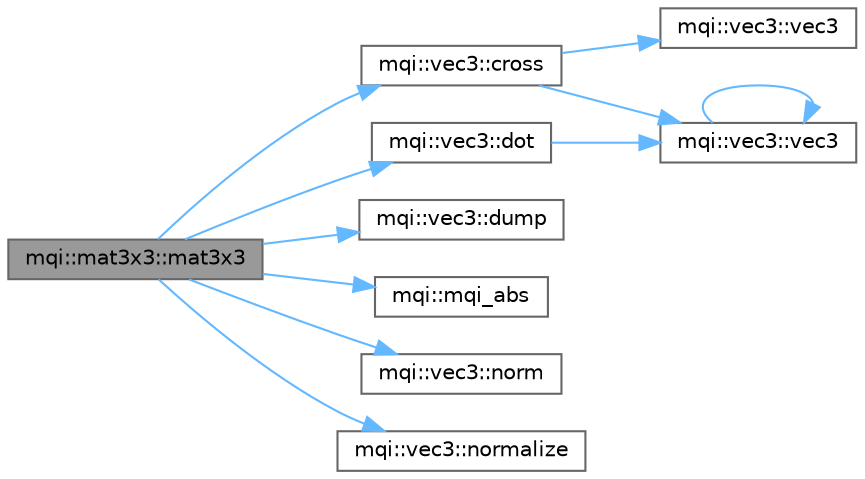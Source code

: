 digraph "mqi::mat3x3::mat3x3"
{
 // LATEX_PDF_SIZE
  bgcolor="transparent";
  edge [fontname=Helvetica,fontsize=10,labelfontname=Helvetica,labelfontsize=10];
  node [fontname=Helvetica,fontsize=10,shape=box,height=0.2,width=0.4];
  rankdir="LR";
  Node1 [id="Node000001",label="mqi::mat3x3::mat3x3",height=0.2,width=0.4,color="gray40", fillcolor="grey60", style="filled", fontcolor="black",tooltip="Constructs a rotation matrix that aligns one vector to another."];
  Node1 -> Node2 [id="edge1_Node000001_Node000002",color="steelblue1",style="solid",tooltip=" "];
  Node2 [id="Node000002",label="mqi::vec3::cross",height=0.2,width=0.4,color="grey40", fillcolor="white", style="filled",URL="$classmqi_1_1vec3.html#a74abdf8a99507aaf7644e57a5039731f",tooltip="Calculates the cross product with another vector."];
  Node2 -> Node3 [id="edge2_Node000002_Node000003",color="steelblue1",style="solid",tooltip=" "];
  Node3 [id="Node000003",label="mqi::vec3::vec3",height=0.2,width=0.4,color="grey40", fillcolor="white", style="filled",URL="$classmqi_1_1vec3.html#a9f81491ccdf66313ea54a4f456286205",tooltip="Default constructor, initializes to (0, 0, 0)."];
  Node2 -> Node4 [id="edge3_Node000002_Node000004",color="steelblue1",style="solid",tooltip=" "];
  Node4 [id="Node000004",label="mqi::vec3::vec3",height=0.2,width=0.4,color="grey40", fillcolor="white", style="filled",URL="$classmqi_1_1vec3.html#af1f29088f407303737f8cc287026aa51",tooltip="Copy constructor (from non-const reference)."];
  Node4 -> Node4 [id="edge4_Node000004_Node000004",color="steelblue1",style="solid",tooltip=" "];
  Node1 -> Node5 [id="edge5_Node000001_Node000005",color="steelblue1",style="solid",tooltip=" "];
  Node5 [id="Node000005",label="mqi::vec3::dot",height=0.2,width=0.4,color="grey40", fillcolor="white", style="filled",URL="$classmqi_1_1vec3.html#aa7cf0d7d957ca569a41bae52608c635f",tooltip="Calculates the dot product with another vector."];
  Node5 -> Node4 [id="edge6_Node000005_Node000004",color="steelblue1",style="solid",tooltip=" "];
  Node1 -> Node6 [id="edge7_Node000001_Node000006",color="steelblue1",style="solid",tooltip=" "];
  Node6 [id="Node000006",label="mqi::vec3::dump",height=0.2,width=0.4,color="grey40", fillcolor="white", style="filled",URL="$classmqi_1_1vec3.html#a6f82cc668e61e6a8fc148cd8405e4a56",tooltip="Dumps the vector's components to the console."];
  Node1 -> Node7 [id="edge8_Node000001_Node000007",color="steelblue1",style="solid",tooltip=" "];
  Node7 [id="Node000007",label="mqi::mqi_abs",height=0.2,width=0.4,color="grey40", fillcolor="white", style="filled",URL="$namespacemqi.html#a984f54d8754349ffce13a4d150076a8b",tooltip="Calculates the absolute value. Wrapper for abs or fabs."];
  Node1 -> Node8 [id="edge9_Node000001_Node000008",color="steelblue1",style="solid",tooltip=" "];
  Node8 [id="Node000008",label="mqi::vec3::norm",height=0.2,width=0.4,color="grey40", fillcolor="white", style="filled",URL="$classmqi_1_1vec3.html#a88e9972678dec2310a6ca61b5a8c213c",tooltip="Calculates the Euclidean norm (magnitude) of the vector."];
  Node1 -> Node9 [id="edge10_Node000001_Node000009",color="steelblue1",style="solid",tooltip=" "];
  Node9 [id="Node000009",label="mqi::vec3::normalize",height=0.2,width=0.4,color="grey40", fillcolor="white", style="filled",URL="$classmqi_1_1vec3.html#ac0bb2cebe4fbfbed9155262841c426f9",tooltip="Normalizes the vector to unit length."];
}

